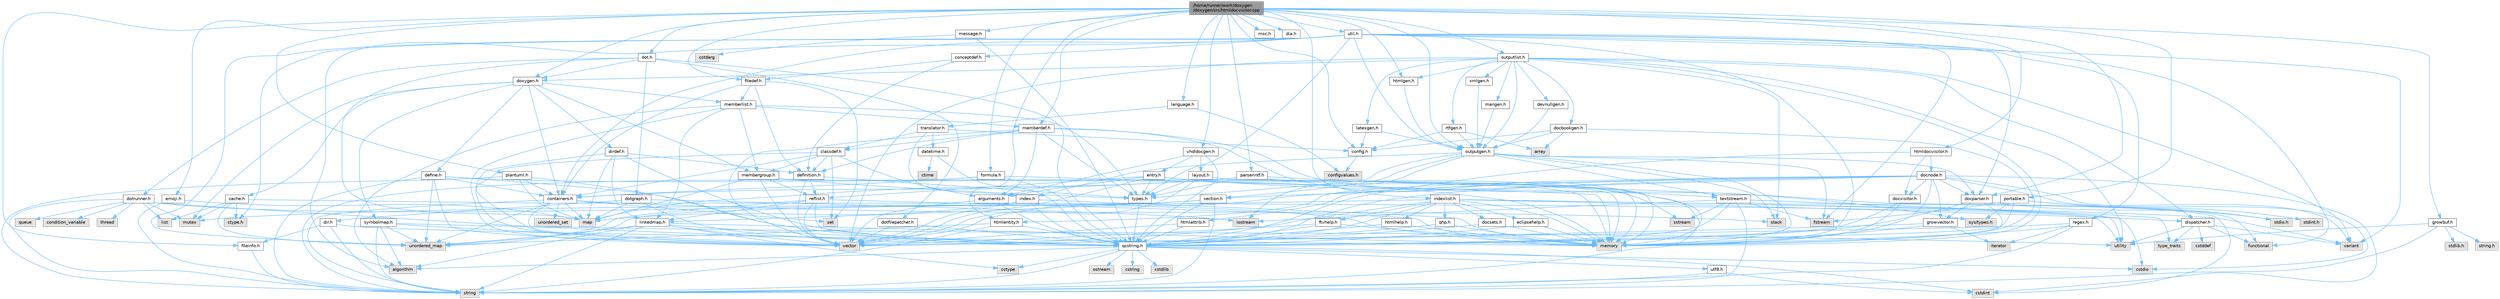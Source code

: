 digraph "/home/runner/work/doxygen/doxygen/src/htmldocvisitor.cpp"
{
 // INTERACTIVE_SVG=YES
 // LATEX_PDF_SIZE
  bgcolor="transparent";
  edge [fontname=Helvetica,fontsize=10,labelfontname=Helvetica,labelfontsize=10];
  node [fontname=Helvetica,fontsize=10,shape=box,height=0.2,width=0.4];
  Node1 [id="Node000001",label="/home/runner/work/doxygen\l/doxygen/src/htmldocvisitor.cpp",height=0.2,width=0.4,color="gray40", fillcolor="grey60", style="filled", fontcolor="black",tooltip=" "];
  Node1 -> Node2 [id="edge1_Node000001_Node000002",color="steelblue1",style="solid",tooltip=" "];
  Node2 [id="Node000002",label="htmldocvisitor.h",height=0.2,width=0.4,color="grey40", fillcolor="white", style="filled",URL="$d0/d71/htmldocvisitor_8h.html",tooltip=" "];
  Node2 -> Node3 [id="edge2_Node000002_Node000003",color="steelblue1",style="solid",tooltip=" "];
  Node3 [id="Node000003",label="docvisitor.h",height=0.2,width=0.4,color="grey40", fillcolor="white", style="filled",URL="$d2/d3c/docvisitor_8h.html",tooltip=" "];
  Node3 -> Node4 [id="edge3_Node000003_Node000004",color="steelblue1",style="solid",tooltip=" "];
  Node4 [id="Node000004",label="memory",height=0.2,width=0.4,color="grey60", fillcolor="#E0E0E0", style="filled",tooltip=" "];
  Node3 -> Node5 [id="edge4_Node000003_Node000005",color="steelblue1",style="solid",tooltip=" "];
  Node5 [id="Node000005",label="qcstring.h",height=0.2,width=0.4,color="grey40", fillcolor="white", style="filled",URL="$d7/d5c/qcstring_8h.html",tooltip=" "];
  Node5 -> Node6 [id="edge5_Node000005_Node000006",color="steelblue1",style="solid",tooltip=" "];
  Node6 [id="Node000006",label="string",height=0.2,width=0.4,color="grey60", fillcolor="#E0E0E0", style="filled",tooltip=" "];
  Node5 -> Node7 [id="edge6_Node000005_Node000007",color="steelblue1",style="solid",tooltip=" "];
  Node7 [id="Node000007",label="algorithm",height=0.2,width=0.4,color="grey60", fillcolor="#E0E0E0", style="filled",tooltip=" "];
  Node5 -> Node8 [id="edge7_Node000005_Node000008",color="steelblue1",style="solid",tooltip=" "];
  Node8 [id="Node000008",label="cctype",height=0.2,width=0.4,color="grey60", fillcolor="#E0E0E0", style="filled",tooltip=" "];
  Node5 -> Node9 [id="edge8_Node000005_Node000009",color="steelblue1",style="solid",tooltip=" "];
  Node9 [id="Node000009",label="cstring",height=0.2,width=0.4,color="grey60", fillcolor="#E0E0E0", style="filled",tooltip=" "];
  Node5 -> Node10 [id="edge9_Node000005_Node000010",color="steelblue1",style="solid",tooltip=" "];
  Node10 [id="Node000010",label="cstdio",height=0.2,width=0.4,color="grey60", fillcolor="#E0E0E0", style="filled",tooltip=" "];
  Node5 -> Node11 [id="edge10_Node000005_Node000011",color="steelblue1",style="solid",tooltip=" "];
  Node11 [id="Node000011",label="cstdlib",height=0.2,width=0.4,color="grey60", fillcolor="#E0E0E0", style="filled",tooltip=" "];
  Node5 -> Node12 [id="edge11_Node000005_Node000012",color="steelblue1",style="solid",tooltip=" "];
  Node12 [id="Node000012",label="cstdint",height=0.2,width=0.4,color="grey60", fillcolor="#E0E0E0", style="filled",tooltip=" "];
  Node5 -> Node13 [id="edge12_Node000005_Node000013",color="steelblue1",style="solid",tooltip=" "];
  Node13 [id="Node000013",label="ostream",height=0.2,width=0.4,color="grey60", fillcolor="#E0E0E0", style="filled",tooltip=" "];
  Node5 -> Node14 [id="edge13_Node000005_Node000014",color="steelblue1",style="solid",tooltip=" "];
  Node14 [id="Node000014",label="utf8.h",height=0.2,width=0.4,color="grey40", fillcolor="white", style="filled",URL="$db/d7c/utf8_8h.html",tooltip="Various UTF8 related helper functions."];
  Node14 -> Node12 [id="edge14_Node000014_Node000012",color="steelblue1",style="solid",tooltip=" "];
  Node14 -> Node6 [id="edge15_Node000014_Node000006",color="steelblue1",style="solid",tooltip=" "];
  Node2 -> Node15 [id="edge16_Node000002_Node000015",color="steelblue1",style="solid",tooltip=" "];
  Node15 [id="Node000015",label="docnode.h",height=0.2,width=0.4,color="grey40", fillcolor="white", style="filled",URL="$de/d2b/docnode_8h.html",tooltip=" "];
  Node15 -> Node10 [id="edge17_Node000015_Node000010",color="steelblue1",style="solid",tooltip=" "];
  Node15 -> Node12 [id="edge18_Node000015_Node000012",color="steelblue1",style="solid",tooltip=" "];
  Node15 -> Node16 [id="edge19_Node000015_Node000016",color="steelblue1",style="solid",tooltip=" "];
  Node16 [id="Node000016",label="vector",height=0.2,width=0.4,color="grey60", fillcolor="#E0E0E0", style="filled",tooltip=" "];
  Node15 -> Node4 [id="edge20_Node000015_Node000004",color="steelblue1",style="solid",tooltip=" "];
  Node15 -> Node17 [id="edge21_Node000015_Node000017",color="steelblue1",style="solid",tooltip=" "];
  Node17 [id="Node000017",label="variant",height=0.2,width=0.4,color="grey60", fillcolor="#E0E0E0", style="filled",tooltip=" "];
  Node15 -> Node5 [id="edge22_Node000015_Node000005",color="steelblue1",style="solid",tooltip=" "];
  Node15 -> Node3 [id="edge23_Node000015_Node000003",color="steelblue1",style="solid",tooltip=" "];
  Node15 -> Node18 [id="edge24_Node000015_Node000018",color="steelblue1",style="solid",tooltip=" "];
  Node18 [id="Node000018",label="docparser.h",height=0.2,width=0.4,color="grey40", fillcolor="white", style="filled",URL="$de/d9c/docparser_8h.html",tooltip=" "];
  Node18 -> Node19 [id="edge25_Node000018_Node000019",color="steelblue1",style="solid",tooltip=" "];
  Node19 [id="Node000019",label="stdio.h",height=0.2,width=0.4,color="grey60", fillcolor="#E0E0E0", style="filled",tooltip=" "];
  Node18 -> Node4 [id="edge26_Node000018_Node000004",color="steelblue1",style="solid",tooltip=" "];
  Node18 -> Node5 [id="edge27_Node000018_Node000005",color="steelblue1",style="solid",tooltip=" "];
  Node18 -> Node20 [id="edge28_Node000018_Node000020",color="steelblue1",style="solid",tooltip=" "];
  Node20 [id="Node000020",label="growvector.h",height=0.2,width=0.4,color="grey40", fillcolor="white", style="filled",URL="$d7/d50/growvector_8h.html",tooltip=" "];
  Node20 -> Node16 [id="edge29_Node000020_Node000016",color="steelblue1",style="solid",tooltip=" "];
  Node20 -> Node4 [id="edge30_Node000020_Node000004",color="steelblue1",style="solid",tooltip=" "];
  Node20 -> Node21 [id="edge31_Node000020_Node000021",color="steelblue1",style="solid",tooltip=" "];
  Node21 [id="Node000021",label="iterator",height=0.2,width=0.4,color="grey60", fillcolor="#E0E0E0", style="filled",tooltip=" "];
  Node15 -> Node22 [id="edge32_Node000015_Node000022",color="steelblue1",style="solid",tooltip=" "];
  Node22 [id="Node000022",label="htmlattrib.h",height=0.2,width=0.4,color="grey40", fillcolor="white", style="filled",URL="$d0/d73/htmlattrib_8h.html",tooltip=" "];
  Node22 -> Node16 [id="edge33_Node000022_Node000016",color="steelblue1",style="solid",tooltip=" "];
  Node22 -> Node5 [id="edge34_Node000022_Node000005",color="steelblue1",style="solid",tooltip=" "];
  Node15 -> Node23 [id="edge35_Node000015_Node000023",color="steelblue1",style="solid",tooltip=" "];
  Node23 [id="Node000023",label="htmlentity.h",height=0.2,width=0.4,color="grey40", fillcolor="white", style="filled",URL="$db/dc6/htmlentity_8h.html",tooltip=" "];
  Node23 -> Node24 [id="edge36_Node000023_Node000024",color="steelblue1",style="solid",tooltip=" "];
  Node24 [id="Node000024",label="unordered_map",height=0.2,width=0.4,color="grey60", fillcolor="#E0E0E0", style="filled",tooltip=" "];
  Node23 -> Node6 [id="edge37_Node000023_Node000006",color="steelblue1",style="solid",tooltip=" "];
  Node23 -> Node5 [id="edge38_Node000023_Node000005",color="steelblue1",style="solid",tooltip=" "];
  Node15 -> Node20 [id="edge39_Node000015_Node000020",color="steelblue1",style="solid",tooltip=" "];
  Node15 -> Node25 [id="edge40_Node000015_Node000025",color="steelblue1",style="solid",tooltip=" "];
  Node25 [id="Node000025",label="section.h",height=0.2,width=0.4,color="grey40", fillcolor="white", style="filled",URL="$d1/d2a/section_8h.html",tooltip=" "];
  Node25 -> Node6 [id="edge41_Node000025_Node000006",color="steelblue1",style="solid",tooltip=" "];
  Node25 -> Node24 [id="edge42_Node000025_Node000024",color="steelblue1",style="solid",tooltip=" "];
  Node25 -> Node5 [id="edge43_Node000025_Node000005",color="steelblue1",style="solid",tooltip=" "];
  Node25 -> Node26 [id="edge44_Node000025_Node000026",color="steelblue1",style="solid",tooltip=" "];
  Node26 [id="Node000026",label="linkedmap.h",height=0.2,width=0.4,color="grey40", fillcolor="white", style="filled",URL="$da/de1/linkedmap_8h.html",tooltip=" "];
  Node26 -> Node24 [id="edge45_Node000026_Node000024",color="steelblue1",style="solid",tooltip=" "];
  Node26 -> Node16 [id="edge46_Node000026_Node000016",color="steelblue1",style="solid",tooltip=" "];
  Node26 -> Node4 [id="edge47_Node000026_Node000004",color="steelblue1",style="solid",tooltip=" "];
  Node26 -> Node6 [id="edge48_Node000026_Node000006",color="steelblue1",style="solid",tooltip=" "];
  Node26 -> Node7 [id="edge49_Node000026_Node000007",color="steelblue1",style="solid",tooltip=" "];
  Node26 -> Node8 [id="edge50_Node000026_Node000008",color="steelblue1",style="solid",tooltip=" "];
  Node26 -> Node5 [id="edge51_Node000026_Node000005",color="steelblue1",style="solid",tooltip=" "];
  Node2 -> Node5 [id="edge52_Node000002_Node000005",color="steelblue1",style="solid",tooltip=" "];
  Node1 -> Node18 [id="edge53_Node000001_Node000018",color="steelblue1",style="solid",tooltip=" "];
  Node1 -> Node27 [id="edge54_Node000001_Node000027",color="steelblue1",style="solid",tooltip=" "];
  Node27 [id="Node000027",label="language.h",height=0.2,width=0.4,color="grey40", fillcolor="white", style="filled",URL="$d8/dce/language_8h.html",tooltip=" "];
  Node27 -> Node28 [id="edge55_Node000027_Node000028",color="steelblue1",style="solid",tooltip=" "];
  Node28 [id="Node000028",label="translator.h",height=0.2,width=0.4,color="grey40", fillcolor="white", style="filled",URL="$d9/df1/translator_8h.html",tooltip=" "];
  Node28 -> Node29 [id="edge56_Node000028_Node000029",color="steelblue1",style="solid",tooltip=" "];
  Node29 [id="Node000029",label="classdef.h",height=0.2,width=0.4,color="grey40", fillcolor="white", style="filled",URL="$d1/da6/classdef_8h.html",tooltip=" "];
  Node29 -> Node16 [id="edge57_Node000029_Node000016",color="steelblue1",style="solid",tooltip=" "];
  Node29 -> Node30 [id="edge58_Node000029_Node000030",color="steelblue1",style="solid",tooltip=" "];
  Node30 [id="Node000030",label="set",height=0.2,width=0.4,color="grey60", fillcolor="#E0E0E0", style="filled",tooltip=" "];
  Node29 -> Node31 [id="edge59_Node000029_Node000031",color="steelblue1",style="solid",tooltip=" "];
  Node31 [id="Node000031",label="containers.h",height=0.2,width=0.4,color="grey40", fillcolor="white", style="filled",URL="$d5/d75/containers_8h.html",tooltip=" "];
  Node31 -> Node16 [id="edge60_Node000031_Node000016",color="steelblue1",style="solid",tooltip=" "];
  Node31 -> Node6 [id="edge61_Node000031_Node000006",color="steelblue1",style="solid",tooltip=" "];
  Node31 -> Node30 [id="edge62_Node000031_Node000030",color="steelblue1",style="solid",tooltip=" "];
  Node31 -> Node32 [id="edge63_Node000031_Node000032",color="steelblue1",style="solid",tooltip=" "];
  Node32 [id="Node000032",label="map",height=0.2,width=0.4,color="grey60", fillcolor="#E0E0E0", style="filled",tooltip=" "];
  Node31 -> Node33 [id="edge64_Node000031_Node000033",color="steelblue1",style="solid",tooltip=" "];
  Node33 [id="Node000033",label="unordered_set",height=0.2,width=0.4,color="grey60", fillcolor="#E0E0E0", style="filled",tooltip=" "];
  Node31 -> Node24 [id="edge65_Node000031_Node000024",color="steelblue1",style="solid",tooltip=" "];
  Node31 -> Node34 [id="edge66_Node000031_Node000034",color="steelblue1",style="solid",tooltip=" "];
  Node34 [id="Node000034",label="stack",height=0.2,width=0.4,color="grey60", fillcolor="#E0E0E0", style="filled",tooltip=" "];
  Node29 -> Node35 [id="edge67_Node000029_Node000035",color="steelblue1",style="solid",tooltip=" "];
  Node35 [id="Node000035",label="definition.h",height=0.2,width=0.4,color="grey40", fillcolor="white", style="filled",URL="$df/da1/definition_8h.html",tooltip=" "];
  Node35 -> Node16 [id="edge68_Node000035_Node000016",color="steelblue1",style="solid",tooltip=" "];
  Node35 -> Node36 [id="edge69_Node000035_Node000036",color="steelblue1",style="solid",tooltip=" "];
  Node36 [id="Node000036",label="types.h",height=0.2,width=0.4,color="grey40", fillcolor="white", style="filled",URL="$d9/d49/types_8h.html",tooltip="This file contains a number of basic enums and types."];
  Node36 -> Node5 [id="edge70_Node000036_Node000005",color="steelblue1",style="solid",tooltip=" "];
  Node35 -> Node37 [id="edge71_Node000035_Node000037",color="steelblue1",style="solid",tooltip=" "];
  Node37 [id="Node000037",label="reflist.h",height=0.2,width=0.4,color="grey40", fillcolor="white", style="filled",URL="$d1/d02/reflist_8h.html",tooltip=" "];
  Node37 -> Node16 [id="edge72_Node000037_Node000016",color="steelblue1",style="solid",tooltip=" "];
  Node37 -> Node24 [id="edge73_Node000037_Node000024",color="steelblue1",style="solid",tooltip=" "];
  Node37 -> Node4 [id="edge74_Node000037_Node000004",color="steelblue1",style="solid",tooltip=" "];
  Node37 -> Node5 [id="edge75_Node000037_Node000005",color="steelblue1",style="solid",tooltip=" "];
  Node37 -> Node26 [id="edge76_Node000037_Node000026",color="steelblue1",style="solid",tooltip=" "];
  Node29 -> Node38 [id="edge77_Node000029_Node000038",color="steelblue1",style="solid",tooltip=" "];
  Node38 [id="Node000038",label="arguments.h",height=0.2,width=0.4,color="grey40", fillcolor="white", style="filled",URL="$df/d9b/arguments_8h.html",tooltip=" "];
  Node38 -> Node16 [id="edge78_Node000038_Node000016",color="steelblue1",style="solid",tooltip=" "];
  Node38 -> Node5 [id="edge79_Node000038_Node000005",color="steelblue1",style="solid",tooltip=" "];
  Node29 -> Node39 [id="edge80_Node000029_Node000039",color="steelblue1",style="solid",tooltip=" "];
  Node39 [id="Node000039",label="membergroup.h",height=0.2,width=0.4,color="grey40", fillcolor="white", style="filled",URL="$d9/d11/membergroup_8h.html",tooltip=" "];
  Node39 -> Node16 [id="edge81_Node000039_Node000016",color="steelblue1",style="solid",tooltip=" "];
  Node39 -> Node32 [id="edge82_Node000039_Node000032",color="steelblue1",style="solid",tooltip=" "];
  Node39 -> Node4 [id="edge83_Node000039_Node000004",color="steelblue1",style="solid",tooltip=" "];
  Node39 -> Node36 [id="edge84_Node000039_Node000036",color="steelblue1",style="solid",tooltip=" "];
  Node39 -> Node37 [id="edge85_Node000039_Node000037",color="steelblue1",style="solid",tooltip=" "];
  Node28 -> Node40 [id="edge86_Node000028_Node000040",color="steelblue1",style="solid",tooltip=" "];
  Node40 [id="Node000040",label="config.h",height=0.2,width=0.4,color="grey40", fillcolor="white", style="filled",URL="$db/d16/config_8h.html",tooltip=" "];
  Node40 -> Node41 [id="edge87_Node000040_Node000041",color="steelblue1",style="solid",tooltip=" "];
  Node41 [id="Node000041",label="configvalues.h",height=0.2,width=0.4,color="grey60", fillcolor="#E0E0E0", style="filled",tooltip=" "];
  Node28 -> Node42 [id="edge88_Node000028_Node000042",color="steelblue1",style="solid",tooltip=" "];
  Node42 [id="Node000042",label="datetime.h",height=0.2,width=0.4,color="grey40", fillcolor="white", style="filled",URL="$de/d1b/datetime_8h.html",tooltip=" "];
  Node42 -> Node43 [id="edge89_Node000042_Node000043",color="steelblue1",style="solid",tooltip=" "];
  Node43 [id="Node000043",label="ctime",height=0.2,width=0.4,color="grey60", fillcolor="#E0E0E0", style="filled",tooltip=" "];
  Node42 -> Node5 [id="edge90_Node000042_Node000005",color="steelblue1",style="solid",tooltip=" "];
  Node28 -> Node44 [id="edge91_Node000028_Node000044",color="steelblue1",style="solid",tooltip=" "];
  Node44 [id="Node000044",label="index.h",height=0.2,width=0.4,color="grey40", fillcolor="white", style="filled",URL="$d1/db5/index_8h.html",tooltip=" "];
  Node44 -> Node4 [id="edge92_Node000044_Node000004",color="steelblue1",style="solid",tooltip=" "];
  Node44 -> Node16 [id="edge93_Node000044_Node000016",color="steelblue1",style="solid",tooltip=" "];
  Node44 -> Node32 [id="edge94_Node000044_Node000032",color="steelblue1",style="solid",tooltip=" "];
  Node44 -> Node5 [id="edge95_Node000044_Node000005",color="steelblue1",style="solid",tooltip=" "];
  Node27 -> Node41 [id="edge96_Node000027_Node000041",color="steelblue1",style="solid",tooltip=" "];
  Node1 -> Node45 [id="edge97_Node000001_Node000045",color="steelblue1",style="solid",tooltip=" "];
  Node45 [id="Node000045",label="doxygen.h",height=0.2,width=0.4,color="grey40", fillcolor="white", style="filled",URL="$d1/da1/doxygen_8h.html",tooltip=" "];
  Node45 -> Node46 [id="edge98_Node000045_Node000046",color="steelblue1",style="solid",tooltip=" "];
  Node46 [id="Node000046",label="mutex",height=0.2,width=0.4,color="grey60", fillcolor="#E0E0E0", style="filled",tooltip=" "];
  Node45 -> Node31 [id="edge99_Node000045_Node000031",color="steelblue1",style="solid",tooltip=" "];
  Node45 -> Node39 [id="edge100_Node000045_Node000039",color="steelblue1",style="solid",tooltip=" "];
  Node45 -> Node47 [id="edge101_Node000045_Node000047",color="steelblue1",style="solid",tooltip=" "];
  Node47 [id="Node000047",label="dirdef.h",height=0.2,width=0.4,color="grey40", fillcolor="white", style="filled",URL="$d6/d15/dirdef_8h.html",tooltip=" "];
  Node47 -> Node16 [id="edge102_Node000047_Node000016",color="steelblue1",style="solid",tooltip=" "];
  Node47 -> Node32 [id="edge103_Node000047_Node000032",color="steelblue1",style="solid",tooltip=" "];
  Node47 -> Node5 [id="edge104_Node000047_Node000005",color="steelblue1",style="solid",tooltip=" "];
  Node47 -> Node26 [id="edge105_Node000047_Node000026",color="steelblue1",style="solid",tooltip=" "];
  Node47 -> Node35 [id="edge106_Node000047_Node000035",color="steelblue1",style="solid",tooltip=" "];
  Node45 -> Node48 [id="edge107_Node000045_Node000048",color="steelblue1",style="solid",tooltip=" "];
  Node48 [id="Node000048",label="memberlist.h",height=0.2,width=0.4,color="grey40", fillcolor="white", style="filled",URL="$dd/d78/memberlist_8h.html",tooltip=" "];
  Node48 -> Node16 [id="edge108_Node000048_Node000016",color="steelblue1",style="solid",tooltip=" "];
  Node48 -> Node7 [id="edge109_Node000048_Node000007",color="steelblue1",style="solid",tooltip=" "];
  Node48 -> Node49 [id="edge110_Node000048_Node000049",color="steelblue1",style="solid",tooltip=" "];
  Node49 [id="Node000049",label="memberdef.h",height=0.2,width=0.4,color="grey40", fillcolor="white", style="filled",URL="$d4/d46/memberdef_8h.html",tooltip=" "];
  Node49 -> Node16 [id="edge111_Node000049_Node000016",color="steelblue1",style="solid",tooltip=" "];
  Node49 -> Node4 [id="edge112_Node000049_Node000004",color="steelblue1",style="solid",tooltip=" "];
  Node49 -> Node50 [id="edge113_Node000049_Node000050",color="steelblue1",style="solid",tooltip=" "];
  Node50 [id="Node000050",label="sys/types.h",height=0.2,width=0.4,color="grey60", fillcolor="#E0E0E0", style="filled",tooltip=" "];
  Node49 -> Node36 [id="edge114_Node000049_Node000036",color="steelblue1",style="solid",tooltip=" "];
  Node49 -> Node35 [id="edge115_Node000049_Node000035",color="steelblue1",style="solid",tooltip=" "];
  Node49 -> Node38 [id="edge116_Node000049_Node000038",color="steelblue1",style="solid",tooltip=" "];
  Node49 -> Node29 [id="edge117_Node000049_Node000029",color="steelblue1",style="solid",tooltip=" "];
  Node48 -> Node26 [id="edge118_Node000048_Node000026",color="steelblue1",style="solid",tooltip=" "];
  Node48 -> Node36 [id="edge119_Node000048_Node000036",color="steelblue1",style="solid",tooltip=" "];
  Node48 -> Node39 [id="edge120_Node000048_Node000039",color="steelblue1",style="solid",tooltip=" "];
  Node45 -> Node51 [id="edge121_Node000045_Node000051",color="steelblue1",style="solid",tooltip=" "];
  Node51 [id="Node000051",label="define.h",height=0.2,width=0.4,color="grey40", fillcolor="white", style="filled",URL="$df/d67/define_8h.html",tooltip=" "];
  Node51 -> Node16 [id="edge122_Node000051_Node000016",color="steelblue1",style="solid",tooltip=" "];
  Node51 -> Node4 [id="edge123_Node000051_Node000004",color="steelblue1",style="solid",tooltip=" "];
  Node51 -> Node6 [id="edge124_Node000051_Node000006",color="steelblue1",style="solid",tooltip=" "];
  Node51 -> Node24 [id="edge125_Node000051_Node000024",color="steelblue1",style="solid",tooltip=" "];
  Node51 -> Node5 [id="edge126_Node000051_Node000005",color="steelblue1",style="solid",tooltip=" "];
  Node51 -> Node31 [id="edge127_Node000051_Node000031",color="steelblue1",style="solid",tooltip=" "];
  Node45 -> Node52 [id="edge128_Node000045_Node000052",color="steelblue1",style="solid",tooltip=" "];
  Node52 [id="Node000052",label="cache.h",height=0.2,width=0.4,color="grey40", fillcolor="white", style="filled",URL="$d3/d26/cache_8h.html",tooltip=" "];
  Node52 -> Node53 [id="edge129_Node000052_Node000053",color="steelblue1",style="solid",tooltip=" "];
  Node53 [id="Node000053",label="list",height=0.2,width=0.4,color="grey60", fillcolor="#E0E0E0", style="filled",tooltip=" "];
  Node52 -> Node24 [id="edge130_Node000052_Node000024",color="steelblue1",style="solid",tooltip=" "];
  Node52 -> Node46 [id="edge131_Node000052_Node000046",color="steelblue1",style="solid",tooltip=" "];
  Node52 -> Node54 [id="edge132_Node000052_Node000054",color="steelblue1",style="solid",tooltip=" "];
  Node54 [id="Node000054",label="utility",height=0.2,width=0.4,color="grey60", fillcolor="#E0E0E0", style="filled",tooltip=" "];
  Node52 -> Node55 [id="edge133_Node000052_Node000055",color="steelblue1",style="solid",tooltip=" "];
  Node55 [id="Node000055",label="ctype.h",height=0.2,width=0.4,color="grey60", fillcolor="#E0E0E0", style="filled",tooltip=" "];
  Node45 -> Node56 [id="edge134_Node000045_Node000056",color="steelblue1",style="solid",tooltip=" "];
  Node56 [id="Node000056",label="symbolmap.h",height=0.2,width=0.4,color="grey40", fillcolor="white", style="filled",URL="$d7/ddd/symbolmap_8h.html",tooltip=" "];
  Node56 -> Node7 [id="edge135_Node000056_Node000007",color="steelblue1",style="solid",tooltip=" "];
  Node56 -> Node24 [id="edge136_Node000056_Node000024",color="steelblue1",style="solid",tooltip=" "];
  Node56 -> Node16 [id="edge137_Node000056_Node000016",color="steelblue1",style="solid",tooltip=" "];
  Node56 -> Node6 [id="edge138_Node000056_Node000006",color="steelblue1",style="solid",tooltip=" "];
  Node56 -> Node54 [id="edge139_Node000056_Node000054",color="steelblue1",style="solid",tooltip=" "];
  Node1 -> Node57 [id="edge140_Node000001_Node000057",color="steelblue1",style="solid",tooltip=" "];
  Node57 [id="Node000057",label="outputgen.h",height=0.2,width=0.4,color="grey40", fillcolor="white", style="filled",URL="$df/d06/outputgen_8h.html",tooltip=" "];
  Node57 -> Node4 [id="edge141_Node000057_Node000004",color="steelblue1",style="solid",tooltip=" "];
  Node57 -> Node34 [id="edge142_Node000057_Node000034",color="steelblue1",style="solid",tooltip=" "];
  Node57 -> Node58 [id="edge143_Node000057_Node000058",color="steelblue1",style="solid",tooltip=" "];
  Node58 [id="Node000058",label="iostream",height=0.2,width=0.4,color="grey60", fillcolor="#E0E0E0", style="filled",tooltip=" "];
  Node57 -> Node59 [id="edge144_Node000057_Node000059",color="steelblue1",style="solid",tooltip=" "];
  Node59 [id="Node000059",label="fstream",height=0.2,width=0.4,color="grey60", fillcolor="#E0E0E0", style="filled",tooltip=" "];
  Node57 -> Node36 [id="edge145_Node000057_Node000036",color="steelblue1",style="solid",tooltip=" "];
  Node57 -> Node44 [id="edge146_Node000057_Node000044",color="steelblue1",style="solid",tooltip=" "];
  Node57 -> Node25 [id="edge147_Node000057_Node000025",color="steelblue1",style="solid",tooltip=" "];
  Node57 -> Node60 [id="edge148_Node000057_Node000060",color="steelblue1",style="solid",tooltip=" "];
  Node60 [id="Node000060",label="textstream.h",height=0.2,width=0.4,color="grey40", fillcolor="white", style="filled",URL="$d4/d7d/textstream_8h.html",tooltip=" "];
  Node60 -> Node6 [id="edge149_Node000060_Node000006",color="steelblue1",style="solid",tooltip=" "];
  Node60 -> Node58 [id="edge150_Node000060_Node000058",color="steelblue1",style="solid",tooltip=" "];
  Node60 -> Node61 [id="edge151_Node000060_Node000061",color="steelblue1",style="solid",tooltip=" "];
  Node61 [id="Node000061",label="sstream",height=0.2,width=0.4,color="grey60", fillcolor="#E0E0E0", style="filled",tooltip=" "];
  Node60 -> Node12 [id="edge152_Node000060_Node000012",color="steelblue1",style="solid",tooltip=" "];
  Node60 -> Node10 [id="edge153_Node000060_Node000010",color="steelblue1",style="solid",tooltip=" "];
  Node60 -> Node59 [id="edge154_Node000060_Node000059",color="steelblue1",style="solid",tooltip=" "];
  Node60 -> Node62 [id="edge155_Node000060_Node000062",color="steelblue1",style="solid",tooltip=" "];
  Node62 [id="Node000062",label="type_traits",height=0.2,width=0.4,color="grey60", fillcolor="#E0E0E0", style="filled",tooltip=" "];
  Node60 -> Node5 [id="edge156_Node000060_Node000005",color="steelblue1",style="solid",tooltip=" "];
  Node57 -> Node18 [id="edge157_Node000057_Node000018",color="steelblue1",style="solid",tooltip=" "];
  Node1 -> Node63 [id="edge158_Node000001_Node000063",color="steelblue1",style="solid",tooltip=" "];
  Node63 [id="Node000063",label="outputlist.h",height=0.2,width=0.4,color="grey40", fillcolor="white", style="filled",URL="$d2/db9/outputlist_8h.html",tooltip=" "];
  Node63 -> Node54 [id="edge159_Node000063_Node000054",color="steelblue1",style="solid",tooltip=" "];
  Node63 -> Node16 [id="edge160_Node000063_Node000016",color="steelblue1",style="solid",tooltip=" "];
  Node63 -> Node4 [id="edge161_Node000063_Node000004",color="steelblue1",style="solid",tooltip=" "];
  Node63 -> Node17 [id="edge162_Node000063_Node000017",color="steelblue1",style="solid",tooltip=" "];
  Node63 -> Node34 [id="edge163_Node000063_Node000034",color="steelblue1",style="solid",tooltip=" "];
  Node63 -> Node57 [id="edge164_Node000063_Node000057",color="steelblue1",style="solid",tooltip=" "];
  Node63 -> Node45 [id="edge165_Node000063_Node000045",color="steelblue1",style="solid",tooltip=" "];
  Node63 -> Node64 [id="edge166_Node000063_Node000064",color="steelblue1",style="solid",tooltip=" "];
  Node64 [id="Node000064",label="dispatcher.h",height=0.2,width=0.4,color="grey40", fillcolor="white", style="filled",URL="$da/d73/dispatcher_8h.html",tooltip=" "];
  Node64 -> Node65 [id="edge167_Node000064_Node000065",color="steelblue1",style="solid",tooltip=" "];
  Node65 [id="Node000065",label="cstddef",height=0.2,width=0.4,color="grey60", fillcolor="#E0E0E0", style="filled",tooltip=" "];
  Node64 -> Node54 [id="edge168_Node000064_Node000054",color="steelblue1",style="solid",tooltip=" "];
  Node64 -> Node66 [id="edge169_Node000064_Node000066",color="steelblue1",style="solid",tooltip=" "];
  Node66 [id="Node000066",label="functional",height=0.2,width=0.4,color="grey60", fillcolor="#E0E0E0", style="filled",tooltip=" "];
  Node64 -> Node17 [id="edge170_Node000064_Node000017",color="steelblue1",style="solid",tooltip=" "];
  Node64 -> Node62 [id="edge171_Node000064_Node000062",color="steelblue1",style="solid",tooltip=" "];
  Node63 -> Node67 [id="edge172_Node000063_Node000067",color="steelblue1",style="solid",tooltip=" "];
  Node67 [id="Node000067",label="htmlgen.h",height=0.2,width=0.4,color="grey40", fillcolor="white", style="filled",URL="$d8/d56/htmlgen_8h.html",tooltip=" "];
  Node67 -> Node57 [id="edge173_Node000067_Node000057",color="steelblue1",style="solid",tooltip=" "];
  Node63 -> Node68 [id="edge174_Node000063_Node000068",color="steelblue1",style="solid",tooltip=" "];
  Node68 [id="Node000068",label="latexgen.h",height=0.2,width=0.4,color="grey40", fillcolor="white", style="filled",URL="$d6/d9c/latexgen_8h.html",tooltip=" "];
  Node68 -> Node40 [id="edge175_Node000068_Node000040",color="steelblue1",style="solid",tooltip=" "];
  Node68 -> Node57 [id="edge176_Node000068_Node000057",color="steelblue1",style="solid",tooltip=" "];
  Node63 -> Node69 [id="edge177_Node000063_Node000069",color="steelblue1",style="solid",tooltip=" "];
  Node69 [id="Node000069",label="rtfgen.h",height=0.2,width=0.4,color="grey40", fillcolor="white", style="filled",URL="$d4/daa/rtfgen_8h.html",tooltip=" "];
  Node69 -> Node70 [id="edge178_Node000069_Node000070",color="steelblue1",style="solid",tooltip=" "];
  Node70 [id="Node000070",label="array",height=0.2,width=0.4,color="grey60", fillcolor="#E0E0E0", style="filled",tooltip=" "];
  Node69 -> Node40 [id="edge179_Node000069_Node000040",color="steelblue1",style="solid",tooltip=" "];
  Node69 -> Node57 [id="edge180_Node000069_Node000057",color="steelblue1",style="solid",tooltip=" "];
  Node63 -> Node71 [id="edge181_Node000063_Node000071",color="steelblue1",style="solid",tooltip=" "];
  Node71 [id="Node000071",label="mangen.h",height=0.2,width=0.4,color="grey40", fillcolor="white", style="filled",URL="$da/dc0/mangen_8h.html",tooltip=" "];
  Node71 -> Node57 [id="edge182_Node000071_Node000057",color="steelblue1",style="solid",tooltip=" "];
  Node63 -> Node72 [id="edge183_Node000063_Node000072",color="steelblue1",style="solid",tooltip=" "];
  Node72 [id="Node000072",label="docbookgen.h",height=0.2,width=0.4,color="grey40", fillcolor="white", style="filled",URL="$de/dea/docbookgen_8h.html",tooltip=" "];
  Node72 -> Node4 [id="edge184_Node000072_Node000004",color="steelblue1",style="solid",tooltip=" "];
  Node72 -> Node70 [id="edge185_Node000072_Node000070",color="steelblue1",style="solid",tooltip=" "];
  Node72 -> Node40 [id="edge186_Node000072_Node000040",color="steelblue1",style="solid",tooltip=" "];
  Node72 -> Node57 [id="edge187_Node000072_Node000057",color="steelblue1",style="solid",tooltip=" "];
  Node63 -> Node73 [id="edge188_Node000063_Node000073",color="steelblue1",style="solid",tooltip=" "];
  Node73 [id="Node000073",label="xmlgen.h",height=0.2,width=0.4,color="grey40", fillcolor="white", style="filled",URL="$d9/d67/xmlgen_8h.html",tooltip=" "];
  Node73 -> Node57 [id="edge189_Node000073_Node000057",color="steelblue1",style="solid",tooltip=" "];
  Node63 -> Node74 [id="edge190_Node000063_Node000074",color="steelblue1",style="solid",tooltip=" "];
  Node74 [id="Node000074",label="devnullgen.h",height=0.2,width=0.4,color="grey40", fillcolor="white", style="filled",URL="$d8/de5/devnullgen_8h.html",tooltip=" "];
  Node74 -> Node57 [id="edge191_Node000074_Node000057",color="steelblue1",style="solid",tooltip=" "];
  Node1 -> Node75 [id="edge192_Node000001_Node000075",color="steelblue1",style="solid",tooltip=" "];
  Node75 [id="Node000075",label="dot.h",height=0.2,width=0.4,color="grey40", fillcolor="white", style="filled",URL="$d6/d4a/dot_8h.html",tooltip=" "];
  Node75 -> Node32 [id="edge193_Node000075_Node000032",color="steelblue1",style="solid",tooltip=" "];
  Node75 -> Node5 [id="edge194_Node000075_Node000005",color="steelblue1",style="solid",tooltip=" "];
  Node75 -> Node76 [id="edge195_Node000075_Node000076",color="steelblue1",style="solid",tooltip=" "];
  Node76 [id="Node000076",label="dotgraph.h",height=0.2,width=0.4,color="grey40", fillcolor="white", style="filled",URL="$d0/daa/dotgraph_8h.html",tooltip=" "];
  Node76 -> Node58 [id="edge196_Node000076_Node000058",color="steelblue1",style="solid",tooltip=" "];
  Node76 -> Node32 [id="edge197_Node000076_Node000032",color="steelblue1",style="solid",tooltip=" "];
  Node76 -> Node5 [id="edge198_Node000076_Node000005",color="steelblue1",style="solid",tooltip=" "];
  Node76 -> Node77 [id="edge199_Node000076_Node000077",color="steelblue1",style="solid",tooltip=" "];
  Node77 [id="Node000077",label="dir.h",height=0.2,width=0.4,color="grey40", fillcolor="white", style="filled",URL="$df/d9c/dir_8h.html",tooltip=" "];
  Node77 -> Node6 [id="edge200_Node000077_Node000006",color="steelblue1",style="solid",tooltip=" "];
  Node77 -> Node4 [id="edge201_Node000077_Node000004",color="steelblue1",style="solid",tooltip=" "];
  Node77 -> Node78 [id="edge202_Node000077_Node000078",color="steelblue1",style="solid",tooltip=" "];
  Node78 [id="Node000078",label="fileinfo.h",height=0.2,width=0.4,color="grey40", fillcolor="white", style="filled",URL="$df/d45/fileinfo_8h.html",tooltip=" "];
  Node78 -> Node6 [id="edge203_Node000078_Node000006",color="steelblue1",style="solid",tooltip=" "];
  Node75 -> Node79 [id="edge204_Node000075_Node000079",color="steelblue1",style="solid",tooltip=" "];
  Node79 [id="Node000079",label="dotfilepatcher.h",height=0.2,width=0.4,color="grey40", fillcolor="white", style="filled",URL="$d3/d38/dotfilepatcher_8h.html",tooltip=" "];
  Node79 -> Node16 [id="edge205_Node000079_Node000016",color="steelblue1",style="solid",tooltip=" "];
  Node79 -> Node5 [id="edge206_Node000079_Node000005",color="steelblue1",style="solid",tooltip=" "];
  Node75 -> Node80 [id="edge207_Node000075_Node000080",color="steelblue1",style="solid",tooltip=" "];
  Node80 [id="Node000080",label="dotrunner.h",height=0.2,width=0.4,color="grey40", fillcolor="white", style="filled",URL="$d2/dd1/dotrunner_8h.html",tooltip=" "];
  Node80 -> Node6 [id="edge208_Node000080_Node000006",color="steelblue1",style="solid",tooltip=" "];
  Node80 -> Node81 [id="edge209_Node000080_Node000081",color="steelblue1",style="solid",tooltip=" "];
  Node81 [id="Node000081",label="thread",height=0.2,width=0.4,color="grey60", fillcolor="#E0E0E0", style="filled",tooltip=" "];
  Node80 -> Node53 [id="edge210_Node000080_Node000053",color="steelblue1",style="solid",tooltip=" "];
  Node80 -> Node82 [id="edge211_Node000080_Node000082",color="steelblue1",style="solid",tooltip=" "];
  Node82 [id="Node000082",label="queue",height=0.2,width=0.4,color="grey60", fillcolor="#E0E0E0", style="filled",tooltip=" "];
  Node80 -> Node46 [id="edge212_Node000080_Node000046",color="steelblue1",style="solid",tooltip=" "];
  Node80 -> Node83 [id="edge213_Node000080_Node000083",color="steelblue1",style="solid",tooltip=" "];
  Node83 [id="Node000083",label="condition_variable",height=0.2,width=0.4,color="grey60", fillcolor="#E0E0E0", style="filled",tooltip=" "];
  Node80 -> Node4 [id="edge214_Node000080_Node000004",color="steelblue1",style="solid",tooltip=" "];
  Node80 -> Node5 [id="edge215_Node000080_Node000005",color="steelblue1",style="solid",tooltip=" "];
  Node75 -> Node45 [id="edge216_Node000075_Node000045",color="steelblue1",style="solid",tooltip=" "];
  Node1 -> Node84 [id="edge217_Node000001_Node000084",color="steelblue1",style="solid",tooltip=" "];
  Node84 [id="Node000084",label="message.h",height=0.2,width=0.4,color="grey40", fillcolor="white", style="filled",URL="$d2/d0d/message_8h.html",tooltip=" "];
  Node84 -> Node85 [id="edge218_Node000084_Node000085",color="steelblue1",style="solid",tooltip=" "];
  Node85 [id="Node000085",label="cstdarg",height=0.2,width=0.4,color="grey60", fillcolor="#E0E0E0", style="filled",tooltip=" "];
  Node84 -> Node5 [id="edge219_Node000084_Node000005",color="steelblue1",style="solid",tooltip=" "];
  Node1 -> Node40 [id="edge220_Node000001_Node000040",color="steelblue1",style="solid",tooltip=" "];
  Node1 -> Node67 [id="edge221_Node000001_Node000067",color="steelblue1",style="solid",tooltip=" "];
  Node1 -> Node86 [id="edge222_Node000001_Node000086",color="steelblue1",style="solid",tooltip=" "];
  Node86 [id="Node000086",label="parserintf.h",height=0.2,width=0.4,color="grey40", fillcolor="white", style="filled",URL="$da/d55/parserintf_8h.html",tooltip=" "];
  Node86 -> Node66 [id="edge223_Node000086_Node000066",color="steelblue1",style="solid",tooltip=" "];
  Node86 -> Node4 [id="edge224_Node000086_Node000004",color="steelblue1",style="solid",tooltip=" "];
  Node86 -> Node32 [id="edge225_Node000086_Node000032",color="steelblue1",style="solid",tooltip=" "];
  Node86 -> Node6 [id="edge226_Node000086_Node000006",color="steelblue1",style="solid",tooltip=" "];
  Node86 -> Node36 [id="edge227_Node000086_Node000036",color="steelblue1",style="solid",tooltip=" "];
  Node86 -> Node31 [id="edge228_Node000086_Node000031",color="steelblue1",style="solid",tooltip=" "];
  Node1 -> Node87 [id="edge229_Node000001_Node000087",color="steelblue1",style="solid",tooltip=" "];
  Node87 [id="Node000087",label="msc.h",height=0.2,width=0.4,color="grey40", fillcolor="white", style="filled",URL="$dc/d66/msc_8h.html",tooltip=" "];
  Node1 -> Node88 [id="edge230_Node000001_Node000088",color="steelblue1",style="solid",tooltip=" "];
  Node88 [id="Node000088",label="dia.h",height=0.2,width=0.4,color="grey40", fillcolor="white", style="filled",URL="$da/d49/dia_8h.html",tooltip=" "];
  Node1 -> Node89 [id="edge231_Node000001_Node000089",color="steelblue1",style="solid",tooltip=" "];
  Node89 [id="Node000089",label="util.h",height=0.2,width=0.4,color="grey40", fillcolor="white", style="filled",URL="$d8/d3c/util_8h.html",tooltip="A bunch of utility functions."];
  Node89 -> Node4 [id="edge232_Node000089_Node000004",color="steelblue1",style="solid",tooltip=" "];
  Node89 -> Node24 [id="edge233_Node000089_Node000024",color="steelblue1",style="solid",tooltip=" "];
  Node89 -> Node7 [id="edge234_Node000089_Node000007",color="steelblue1",style="solid",tooltip=" "];
  Node89 -> Node66 [id="edge235_Node000089_Node000066",color="steelblue1",style="solid",tooltip=" "];
  Node89 -> Node59 [id="edge236_Node000089_Node000059",color="steelblue1",style="solid",tooltip=" "];
  Node89 -> Node17 [id="edge237_Node000089_Node000017",color="steelblue1",style="solid",tooltip=" "];
  Node89 -> Node55 [id="edge238_Node000089_Node000055",color="steelblue1",style="solid",tooltip=" "];
  Node89 -> Node36 [id="edge239_Node000089_Node000036",color="steelblue1",style="solid",tooltip=" "];
  Node89 -> Node18 [id="edge240_Node000089_Node000018",color="steelblue1",style="solid",tooltip=" "];
  Node89 -> Node31 [id="edge241_Node000089_Node000031",color="steelblue1",style="solid",tooltip=" "];
  Node89 -> Node57 [id="edge242_Node000089_Node000057",color="steelblue1",style="solid",tooltip=" "];
  Node89 -> Node90 [id="edge243_Node000089_Node000090",color="steelblue1",style="solid",tooltip=" "];
  Node90 [id="Node000090",label="regex.h",height=0.2,width=0.4,color="grey40", fillcolor="white", style="filled",URL="$d1/d21/regex_8h.html",tooltip=" "];
  Node90 -> Node4 [id="edge244_Node000090_Node000004",color="steelblue1",style="solid",tooltip=" "];
  Node90 -> Node6 [id="edge245_Node000090_Node000006",color="steelblue1",style="solid",tooltip=" "];
  Node90 -> Node16 [id="edge246_Node000090_Node000016",color="steelblue1",style="solid",tooltip=" "];
  Node90 -> Node21 [id="edge247_Node000090_Node000021",color="steelblue1",style="solid",tooltip=" "];
  Node89 -> Node91 [id="edge248_Node000089_Node000091",color="steelblue1",style="solid",tooltip=" "];
  Node91 [id="Node000091",label="conceptdef.h",height=0.2,width=0.4,color="grey40", fillcolor="white", style="filled",URL="$da/df1/conceptdef_8h.html",tooltip=" "];
  Node91 -> Node35 [id="edge249_Node000091_Node000035",color="steelblue1",style="solid",tooltip=" "];
  Node91 -> Node92 [id="edge250_Node000091_Node000092",color="steelblue1",style="solid",tooltip=" "];
  Node92 [id="Node000092",label="filedef.h",height=0.2,width=0.4,color="grey40", fillcolor="white", style="filled",URL="$d4/d3a/filedef_8h.html",tooltip=" "];
  Node92 -> Node30 [id="edge251_Node000092_Node000030",color="steelblue1",style="solid",tooltip=" "];
  Node92 -> Node35 [id="edge252_Node000092_Node000035",color="steelblue1",style="solid",tooltip=" "];
  Node92 -> Node48 [id="edge253_Node000092_Node000048",color="steelblue1",style="solid",tooltip=" "];
  Node92 -> Node31 [id="edge254_Node000092_Node000031",color="steelblue1",style="solid",tooltip=" "];
  Node1 -> Node93 [id="edge255_Node000001_Node000093",color="steelblue1",style="solid",tooltip=" "];
  Node93 [id="Node000093",label="vhdldocgen.h",height=0.2,width=0.4,color="grey40", fillcolor="white", style="filled",URL="$dd/dec/vhdldocgen_8h.html",tooltip=" "];
  Node93 -> Node5 [id="edge256_Node000093_Node000005",color="steelblue1",style="solid",tooltip=" "];
  Node93 -> Node94 [id="edge257_Node000093_Node000094",color="steelblue1",style="solid",tooltip=" "];
  Node94 [id="Node000094",label="layout.h",height=0.2,width=0.4,color="grey40", fillcolor="white", style="filled",URL="$db/d51/layout_8h.html",tooltip=" "];
  Node94 -> Node4 [id="edge258_Node000094_Node000004",color="steelblue1",style="solid",tooltip=" "];
  Node94 -> Node16 [id="edge259_Node000094_Node000016",color="steelblue1",style="solid",tooltip=" "];
  Node94 -> Node36 [id="edge260_Node000094_Node000036",color="steelblue1",style="solid",tooltip=" "];
  Node93 -> Node38 [id="edge261_Node000093_Node000038",color="steelblue1",style="solid",tooltip=" "];
  Node93 -> Node95 [id="edge262_Node000093_Node000095",color="steelblue1",style="solid",tooltip=" "];
  Node95 [id="Node000095",label="entry.h",height=0.2,width=0.4,color="grey40", fillcolor="white", style="filled",URL="$d1/dc6/entry_8h.html",tooltip=" "];
  Node95 -> Node16 [id="edge263_Node000095_Node000016",color="steelblue1",style="solid",tooltip=" "];
  Node95 -> Node4 [id="edge264_Node000095_Node000004",color="steelblue1",style="solid",tooltip=" "];
  Node95 -> Node61 [id="edge265_Node000095_Node000061",color="steelblue1",style="solid",tooltip=" "];
  Node95 -> Node36 [id="edge266_Node000095_Node000036",color="steelblue1",style="solid",tooltip=" "];
  Node95 -> Node38 [id="edge267_Node000095_Node000038",color="steelblue1",style="solid",tooltip=" "];
  Node95 -> Node37 [id="edge268_Node000095_Node000037",color="steelblue1",style="solid",tooltip=" "];
  Node95 -> Node60 [id="edge269_Node000095_Node000060",color="steelblue1",style="solid",tooltip=" "];
  Node1 -> Node92 [id="edge270_Node000001_Node000092",color="steelblue1",style="solid",tooltip=" "];
  Node1 -> Node49 [id="edge271_Node000001_Node000049",color="steelblue1",style="solid",tooltip=" "];
  Node1 -> Node23 [id="edge272_Node000001_Node000023",color="steelblue1",style="solid",tooltip=" "];
  Node1 -> Node96 [id="edge273_Node000001_Node000096",color="steelblue1",style="solid",tooltip=" "];
  Node96 [id="Node000096",label="emoji.h",height=0.2,width=0.4,color="grey40", fillcolor="white", style="filled",URL="$d6/dd3/emoji_8h.html",tooltip=" "];
  Node96 -> Node32 [id="edge274_Node000096_Node000032",color="steelblue1",style="solid",tooltip=" "];
  Node96 -> Node6 [id="edge275_Node000096_Node000006",color="steelblue1",style="solid",tooltip=" "];
  Node1 -> Node97 [id="edge276_Node000001_Node000097",color="steelblue1",style="solid",tooltip=" "];
  Node97 [id="Node000097",label="plantuml.h",height=0.2,width=0.4,color="grey40", fillcolor="white", style="filled",URL="$d3/dde/plantuml_8h.html",tooltip=" "];
  Node97 -> Node32 [id="edge277_Node000097_Node000032",color="steelblue1",style="solid",tooltip=" "];
  Node97 -> Node6 [id="edge278_Node000097_Node000006",color="steelblue1",style="solid",tooltip=" "];
  Node97 -> Node31 [id="edge279_Node000097_Node000031",color="steelblue1",style="solid",tooltip=" "];
  Node97 -> Node5 [id="edge280_Node000097_Node000005",color="steelblue1",style="solid",tooltip=" "];
  Node1 -> Node98 [id="edge281_Node000001_Node000098",color="steelblue1",style="solid",tooltip=" "];
  Node98 [id="Node000098",label="formula.h",height=0.2,width=0.4,color="grey40", fillcolor="white", style="filled",URL="$d3/d9a/formula_8h.html",tooltip=" "];
  Node98 -> Node4 [id="edge282_Node000098_Node000004",color="steelblue1",style="solid",tooltip=" "];
  Node98 -> Node6 [id="edge283_Node000098_Node000006",color="steelblue1",style="solid",tooltip=" "];
  Node98 -> Node5 [id="edge284_Node000098_Node000005",color="steelblue1",style="solid",tooltip=" "];
  Node98 -> Node31 [id="edge285_Node000098_Node000031",color="steelblue1",style="solid",tooltip=" "];
  Node1 -> Node78 [id="edge286_Node000001_Node000078",color="steelblue1",style="solid",tooltip=" "];
  Node1 -> Node99 [id="edge287_Node000001_Node000099",color="steelblue1",style="solid",tooltip=" "];
  Node99 [id="Node000099",label="indexlist.h",height=0.2,width=0.4,color="grey40", fillcolor="white", style="filled",URL="$d5/d61/indexlist_8h.html",tooltip=" "];
  Node99 -> Node54 [id="edge288_Node000099_Node000054",color="steelblue1",style="solid",tooltip=" "];
  Node99 -> Node16 [id="edge289_Node000099_Node000016",color="steelblue1",style="solid",tooltip=" "];
  Node99 -> Node4 [id="edge290_Node000099_Node000004",color="steelblue1",style="solid",tooltip=" "];
  Node99 -> Node46 [id="edge291_Node000099_Node000046",color="steelblue1",style="solid",tooltip=" "];
  Node99 -> Node17 [id="edge292_Node000099_Node000017",color="steelblue1",style="solid",tooltip=" "];
  Node99 -> Node5 [id="edge293_Node000099_Node000005",color="steelblue1",style="solid",tooltip=" "];
  Node99 -> Node64 [id="edge294_Node000099_Node000064",color="steelblue1",style="solid",tooltip=" "];
  Node99 -> Node100 [id="edge295_Node000099_Node000100",color="steelblue1",style="solid",tooltip=" "];
  Node100 [id="Node000100",label="docsets.h",height=0.2,width=0.4,color="grey40", fillcolor="white", style="filled",URL="$d1/db2/docsets_8h.html",tooltip=" "];
  Node100 -> Node4 [id="edge296_Node000100_Node000004",color="steelblue1",style="solid",tooltip=" "];
  Node100 -> Node5 [id="edge297_Node000100_Node000005",color="steelblue1",style="solid",tooltip=" "];
  Node99 -> Node101 [id="edge298_Node000099_Node000101",color="steelblue1",style="solid",tooltip=" "];
  Node101 [id="Node000101",label="eclipsehelp.h",height=0.2,width=0.4,color="grey40", fillcolor="white", style="filled",URL="$db/d9e/eclipsehelp_8h.html",tooltip=" "];
  Node101 -> Node4 [id="edge299_Node000101_Node000004",color="steelblue1",style="solid",tooltip=" "];
  Node101 -> Node5 [id="edge300_Node000101_Node000005",color="steelblue1",style="solid",tooltip=" "];
  Node99 -> Node102 [id="edge301_Node000099_Node000102",color="steelblue1",style="solid",tooltip=" "];
  Node102 [id="Node000102",label="ftvhelp.h",height=0.2,width=0.4,color="grey40", fillcolor="white", style="filled",URL="$d2/d4a/ftvhelp_8h.html",tooltip=" "];
  Node102 -> Node4 [id="edge302_Node000102_Node000004",color="steelblue1",style="solid",tooltip=" "];
  Node102 -> Node16 [id="edge303_Node000102_Node000016",color="steelblue1",style="solid",tooltip=" "];
  Node102 -> Node5 [id="edge304_Node000102_Node000005",color="steelblue1",style="solid",tooltip=" "];
  Node99 -> Node103 [id="edge305_Node000099_Node000103",color="steelblue1",style="solid",tooltip=" "];
  Node103 [id="Node000103",label="htmlhelp.h",height=0.2,width=0.4,color="grey40", fillcolor="white", style="filled",URL="$d8/dc3/htmlhelp_8h.html",tooltip=" "];
  Node103 -> Node4 [id="edge306_Node000103_Node000004",color="steelblue1",style="solid",tooltip=" "];
  Node103 -> Node5 [id="edge307_Node000103_Node000005",color="steelblue1",style="solid",tooltip=" "];
  Node99 -> Node104 [id="edge308_Node000099_Node000104",color="steelblue1",style="solid",tooltip=" "];
  Node104 [id="Node000104",label="qhp.h",height=0.2,width=0.4,color="grey40", fillcolor="white", style="filled",URL="$dc/d20/qhp_8h.html",tooltip=" "];
  Node104 -> Node4 [id="edge309_Node000104_Node000004",color="steelblue1",style="solid",tooltip=" "];
  Node104 -> Node5 [id="edge310_Node000104_Node000005",color="steelblue1",style="solid",tooltip=" "];
  Node1 -> Node105 [id="edge311_Node000001_Node000105",color="steelblue1",style="solid",tooltip=" "];
  Node105 [id="Node000105",label="growbuf.h",height=0.2,width=0.4,color="grey40", fillcolor="white", style="filled",URL="$dd/d72/growbuf_8h.html",tooltip=" "];
  Node105 -> Node54 [id="edge312_Node000105_Node000054",color="steelblue1",style="solid",tooltip=" "];
  Node105 -> Node106 [id="edge313_Node000105_Node000106",color="steelblue1",style="solid",tooltip=" "];
  Node106 [id="Node000106",label="stdlib.h",height=0.2,width=0.4,color="grey60", fillcolor="#E0E0E0", style="filled",tooltip=" "];
  Node105 -> Node107 [id="edge314_Node000105_Node000107",color="steelblue1",style="solid",tooltip=" "];
  Node107 [id="Node000107",label="string.h",height=0.2,width=0.4,color="grey60", fillcolor="#E0E0E0", style="filled",tooltip=" "];
  Node105 -> Node6 [id="edge315_Node000105_Node000006",color="steelblue1",style="solid",tooltip=" "];
  Node1 -> Node108 [id="edge316_Node000001_Node000108",color="steelblue1",style="solid",tooltip=" "];
  Node108 [id="Node000108",label="portable.h",height=0.2,width=0.4,color="grey40", fillcolor="white", style="filled",URL="$d2/de2/portable_8h.html",tooltip="Portable versions of functions that are platform dependent."];
  Node108 -> Node19 [id="edge317_Node000108_Node000019",color="steelblue1",style="solid",tooltip=" "];
  Node108 -> Node50 [id="edge318_Node000108_Node000050",color="steelblue1",style="solid",tooltip=" "];
  Node108 -> Node109 [id="edge319_Node000108_Node000109",color="steelblue1",style="solid",tooltip=" "];
  Node109 [id="Node000109",label="stdint.h",height=0.2,width=0.4,color="grey60", fillcolor="#E0E0E0", style="filled",tooltip=" "];
  Node108 -> Node59 [id="edge320_Node000108_Node000059",color="steelblue1",style="solid",tooltip=" "];
  Node108 -> Node5 [id="edge321_Node000108_Node000005",color="steelblue1",style="solid",tooltip=" "];
}
